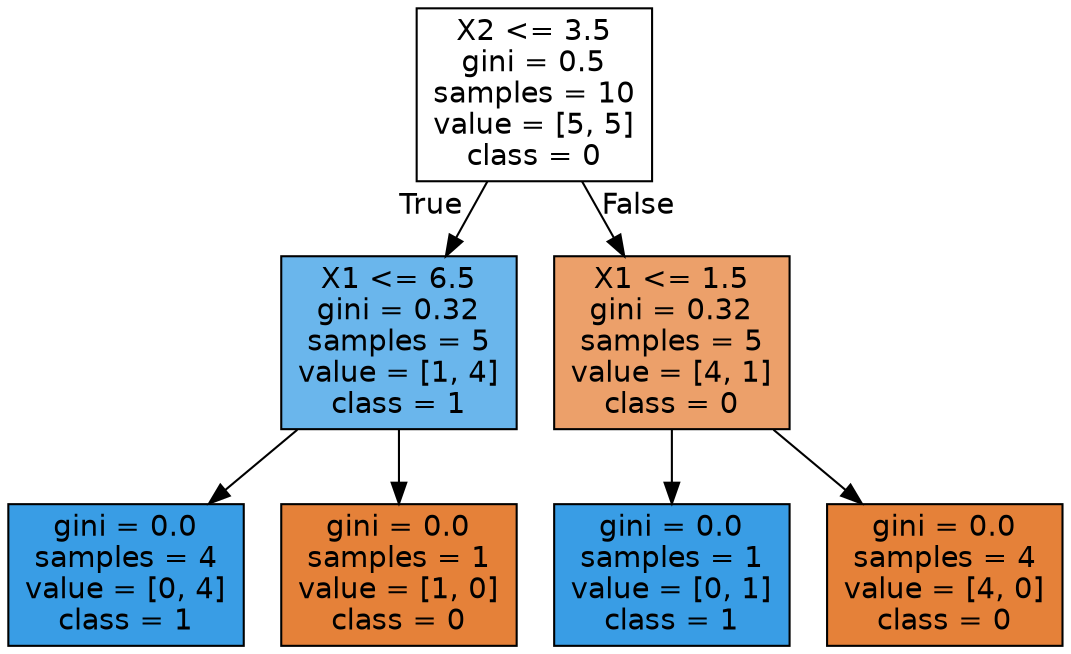 digraph Tree {
node [shape=box, style="filled", color="black", fontname="helvetica"] ;
edge [fontname="helvetica"] ;
0 [label="X2 <= 3.5\ngini = 0.5\nsamples = 10\nvalue = [5, 5]\nclass = 0", fillcolor="#ffffff"] ;
1 [label="X1 <= 6.5\ngini = 0.32\nsamples = 5\nvalue = [1, 4]\nclass = 1", fillcolor="#6ab6ec"] ;
0 -> 1 [labeldistance=2.5, labelangle=45, headlabel="True"] ;
2 [label="gini = 0.0\nsamples = 4\nvalue = [0, 4]\nclass = 1", fillcolor="#399de5"] ;
1 -> 2 ;
3 [label="gini = 0.0\nsamples = 1\nvalue = [1, 0]\nclass = 0", fillcolor="#e58139"] ;
1 -> 3 ;
4 [label="X1 <= 1.5\ngini = 0.32\nsamples = 5\nvalue = [4, 1]\nclass = 0", fillcolor="#eca06a"] ;
0 -> 4 [labeldistance=2.5, labelangle=-45, headlabel="False"] ;
5 [label="gini = 0.0\nsamples = 1\nvalue = [0, 1]\nclass = 1", fillcolor="#399de5"] ;
4 -> 5 ;
6 [label="gini = 0.0\nsamples = 4\nvalue = [4, 0]\nclass = 0", fillcolor="#e58139"] ;
4 -> 6 ;
}